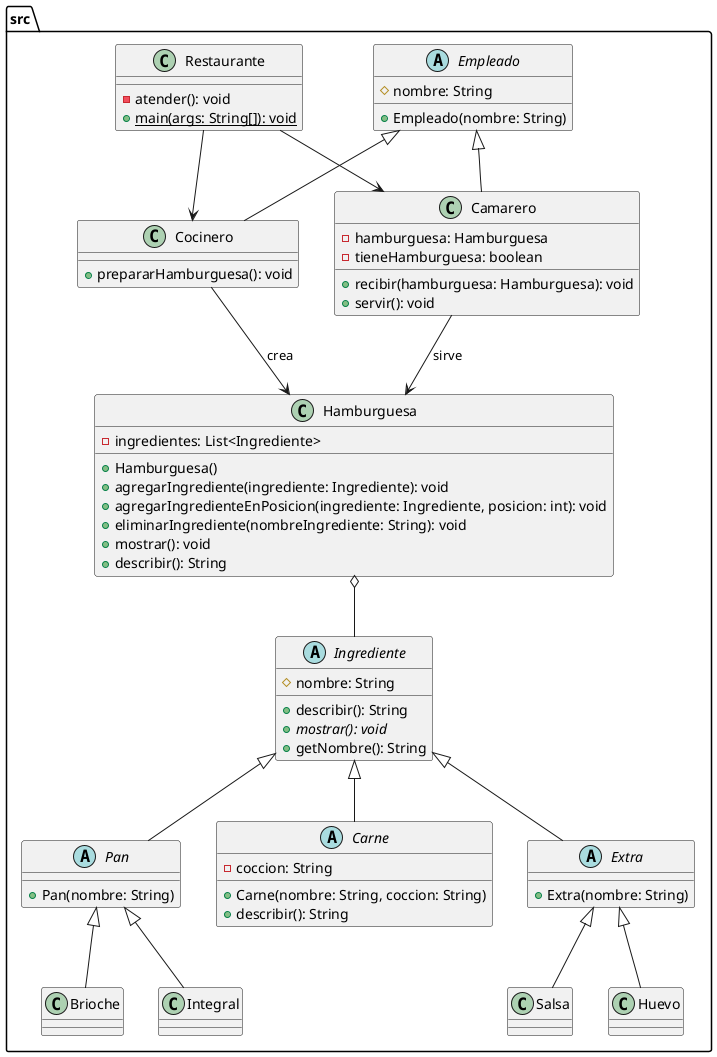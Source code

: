 @startuml

package src {

abstract class Ingrediente {
  # nombre: String
  + describir(): String
  + {abstract} mostrar(): void
  + getNombre(): String
}

class Hamburguesa {
  - ingredientes: List<Ingrediente>
  + Hamburguesa()
  + agregarIngrediente(ingrediente: Ingrediente): void
  + agregarIngredienteEnPosicion(ingrediente: Ingrediente, posicion: int): void
  + eliminarIngrediente(nombreIngrediente: String): void
  + mostrar(): void
  + describir(): String
}

abstract class Pan {
  + Pan(nombre: String)
}

abstract class Carne {
  - coccion: String
  + Carne(nombre: String, coccion: String)
  + describir(): String
}

abstract class Extra {
  + Extra(nombre: String)
}

abstract class Empleado {
  # nombre: String
  + Empleado(nombre: String)
}

class Cocinero {
  + prepararHamburguesa(): void
}

class Camarero {
  - hamburguesa: Hamburguesa
  - tieneHamburguesa: boolean
  + recibir(hamburguesa: Hamburguesa): void
  + servir(): void
}

class Restaurante {
  - atender(): void
  + {static} main(args: String[]): void
}

Ingrediente <|-- Pan
Ingrediente <|-- Carne
Ingrediente <|-- Extra
Pan<|--Brioche
Pan<|--Integral

Extra <|--Salsa
Extra<|--Huevo
Empleado <|-- Cocinero
Empleado <|-- Camarero
Hamburguesa o-- Ingrediente
Restaurante --> Cocinero
Restaurante --> Camarero
Cocinero --> Hamburguesa: crea
Camarero --> Hamburguesa: sirve

}

@enduml
